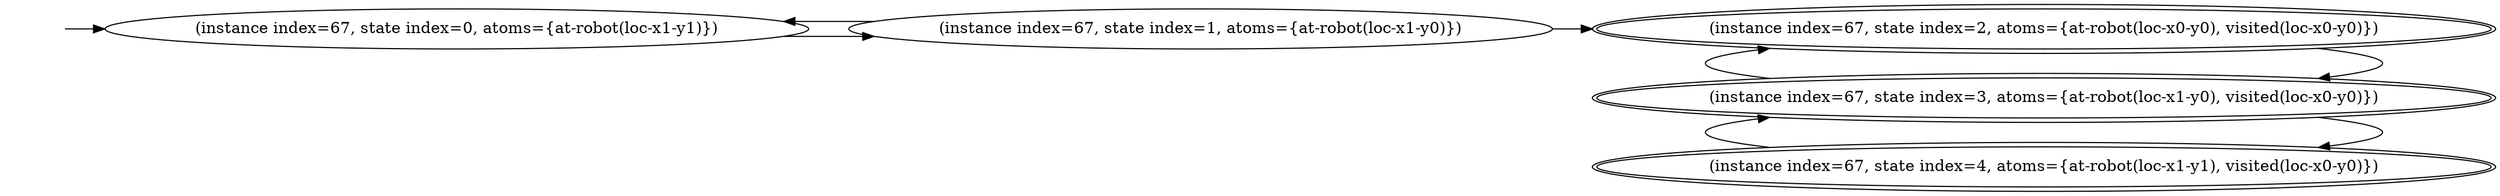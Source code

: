 digraph {
rankdir="LR"
s0[label="(instance index=67, state index=0, atoms={at-robot(loc-x1-y1)})"]
s1[label="(instance index=67, state index=1, atoms={at-robot(loc-x1-y0)})"]
s2[peripheries=2,label="(instance index=67, state index=2, atoms={at-robot(loc-x0-y0), visited(loc-x0-y0)})"]
s3[peripheries=2,label="(instance index=67, state index=3, atoms={at-robot(loc-x1-y0), visited(loc-x0-y0)})"]
s4[peripheries=2,label="(instance index=67, state index=4, atoms={at-robot(loc-x1-y1), visited(loc-x0-y0)})"]
Dangling [ label = "", style = invis ]
{ rank = same; Dangling }
Dangling -> s0
{ rank = same; s0}
{ rank = same; s1}
{ rank = same; s2,s3,s4}
{
s0->s1
}
{
s1->s0
s1->s2
}
{
s2->s3
s3->s4
s3->s2
s4->s3
}
}
